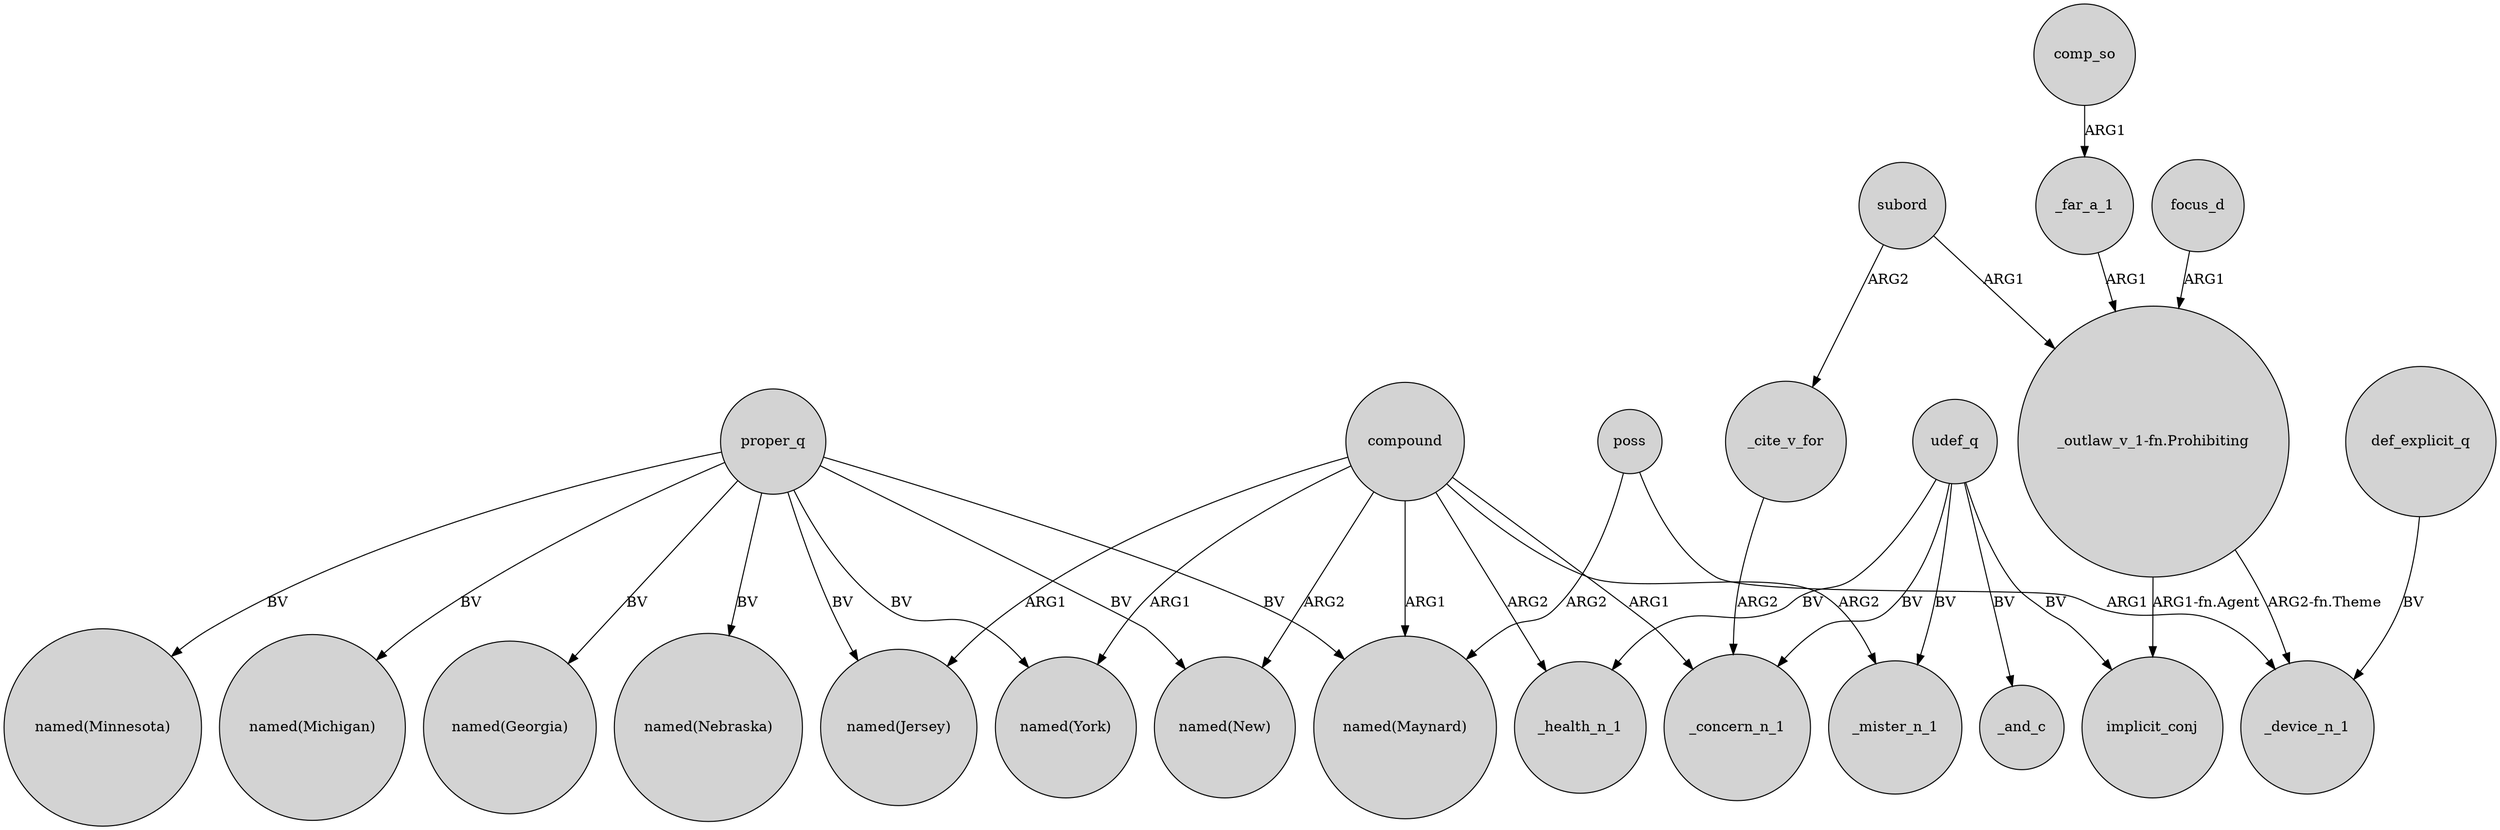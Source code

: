 digraph {
	node [shape=circle style=filled]
	compound -> "named(New)" [label=ARG2]
	"_outlaw_v_1-fn.Prohibiting" -> _device_n_1 [label="ARG2-fn.Theme"]
	proper_q -> "named(New)" [label=BV]
	poss -> _device_n_1 [label=ARG1]
	compound -> _mister_n_1 [label=ARG2]
	poss -> "named(Maynard)" [label=ARG2]
	compound -> "named(Maynard)" [label=ARG1]
	udef_q -> _mister_n_1 [label=BV]
	subord -> _cite_v_for [label=ARG2]
	_far_a_1 -> "_outlaw_v_1-fn.Prohibiting" [label=ARG1]
	udef_q -> implicit_conj [label=BV]
	proper_q -> "named(Minnesota)" [label=BV]
	comp_so -> _far_a_1 [label=ARG1]
	compound -> "named(York)" [label=ARG1]
	"_outlaw_v_1-fn.Prohibiting" -> implicit_conj [label="ARG1-fn.Agent"]
	compound -> _health_n_1 [label=ARG2]
	proper_q -> "named(Michigan)" [label=BV]
	compound -> "named(Jersey)" [label=ARG1]
	udef_q -> _concern_n_1 [label=BV]
	udef_q -> _health_n_1 [label=BV]
	def_explicit_q -> _device_n_1 [label=BV]
	_cite_v_for -> _concern_n_1 [label=ARG2]
	proper_q -> "named(Jersey)" [label=BV]
	proper_q -> "named(Maynard)" [label=BV]
	proper_q -> "named(Georgia)" [label=BV]
	focus_d -> "_outlaw_v_1-fn.Prohibiting" [label=ARG1]
	proper_q -> "named(York)" [label=BV]
	udef_q -> _and_c [label=BV]
	compound -> _concern_n_1 [label=ARG1]
	proper_q -> "named(Nebraska)" [label=BV]
	subord -> "_outlaw_v_1-fn.Prohibiting" [label=ARG1]
}

